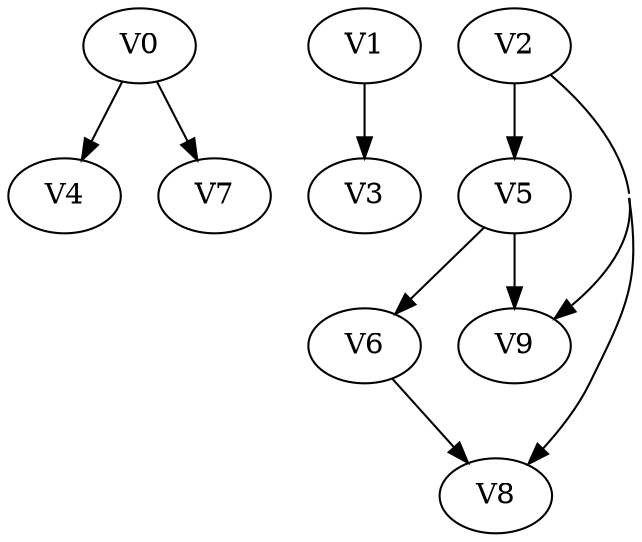 strict digraph my_dotgraph {
concentrate=True;
V0;
V1;
V2;
V3;
V4;
V5;
V6;
V7;
V8;
V9;
V0 -> V4;
V0 -> V7;
V1 -> V3;
V2 -> V5;
V2 -> V8;
V2 -> V9;
V5 -> V6;
V5 -> V9;
V6 -> V8;
V7 
}
